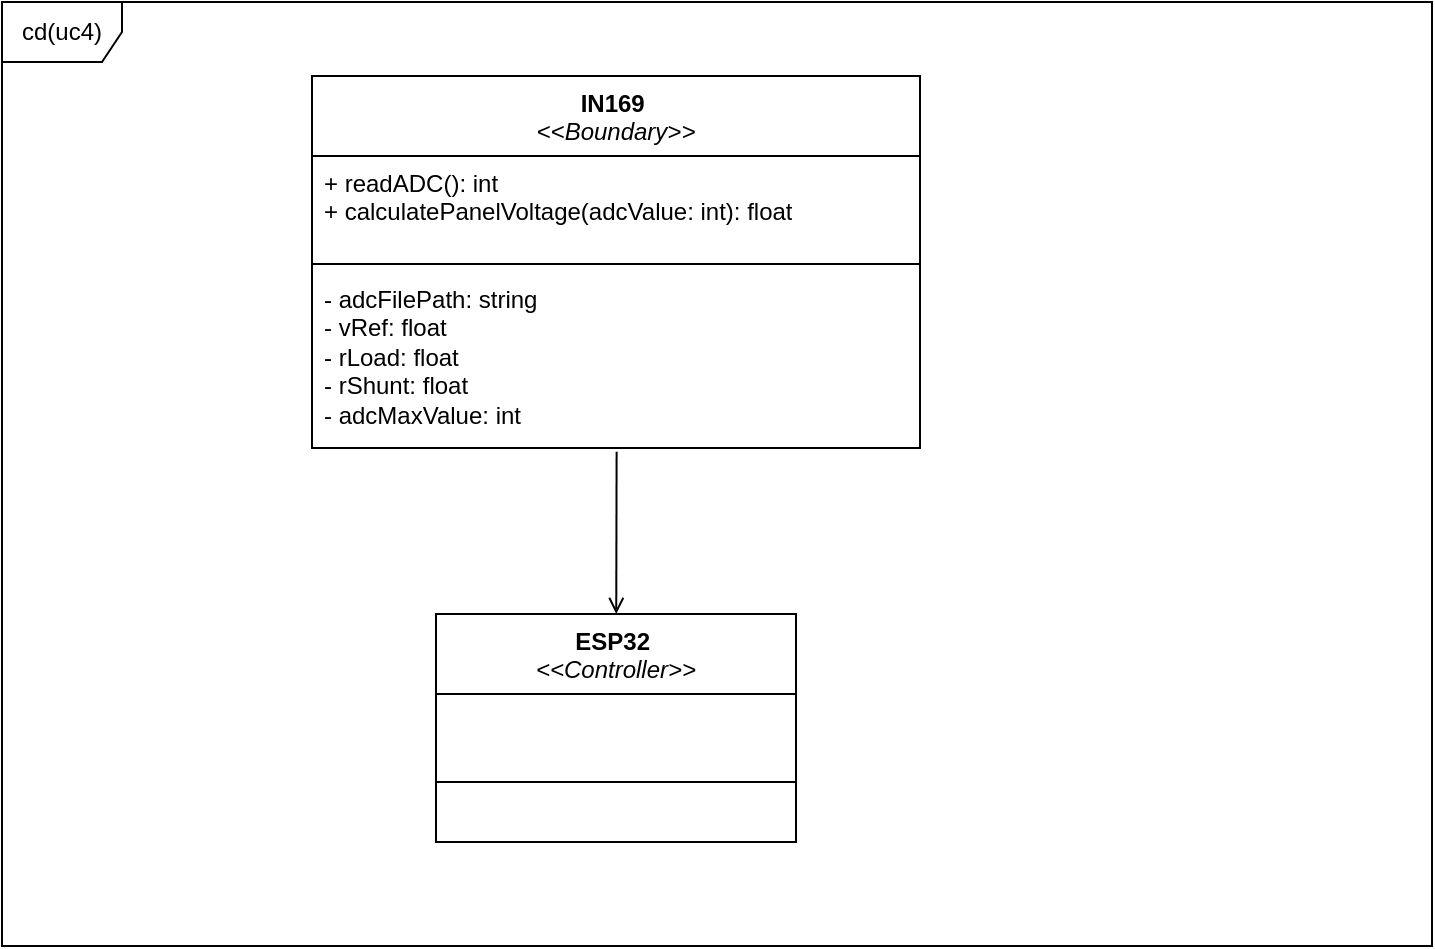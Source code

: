 <mxfile version="25.0.3">
  <diagram name="Side-1" id="9hc5P4DBmydVcyKna2XT">
    <mxGraphModel grid="0" page="1" gridSize="10" guides="1" tooltips="1" connect="1" arrows="1" fold="1" pageScale="1" pageWidth="827" pageHeight="1169" math="0" shadow="0">
      <root>
        <mxCell id="0" />
        <mxCell id="1" parent="0" />
        <mxCell id="9vNQ5XEZvdR33hgrqw1a-1" value="cd(uc4)" style="shape=umlFrame;whiteSpace=wrap;html=1;pointerEvents=0;" vertex="1" parent="1">
          <mxGeometry x="85" y="47" width="715" height="472" as="geometry" />
        </mxCell>
        <mxCell id="9vNQ5XEZvdR33hgrqw1a-10" value="IN169&amp;nbsp;&lt;br&gt;&lt;div&gt;&lt;span style=&quot;font-weight: normal;&quot;&gt;&lt;i&gt;&amp;lt;&amp;lt;Boundary&amp;gt;&amp;gt;&lt;/i&gt;&lt;/span&gt;&lt;/div&gt;" style="swimlane;fontStyle=1;align=center;verticalAlign=top;childLayout=stackLayout;horizontal=1;startSize=40;horizontalStack=0;resizeParent=1;resizeParentMax=0;resizeLast=0;collapsible=1;marginBottom=0;whiteSpace=wrap;html=1;" vertex="1" parent="1">
          <mxGeometry x="240" y="84" width="304" height="186" as="geometry" />
        </mxCell>
        <mxCell id="9vNQ5XEZvdR33hgrqw1a-11" value="+ readADC(): int&amp;nbsp;&lt;div&gt;+ calculatePanelVoltage(adcValue: int): float&lt;/div&gt;" style="text;strokeColor=none;fillColor=none;align=left;verticalAlign=top;spacingLeft=4;spacingRight=4;overflow=hidden;rotatable=0;points=[[0,0.5],[1,0.5]];portConstraint=eastwest;whiteSpace=wrap;html=1;" vertex="1" parent="9vNQ5XEZvdR33hgrqw1a-10">
          <mxGeometry y="40" width="304" height="50" as="geometry" />
        </mxCell>
        <mxCell id="9vNQ5XEZvdR33hgrqw1a-12" value="" style="line;strokeWidth=1;fillColor=none;align=left;verticalAlign=middle;spacingTop=-1;spacingLeft=3;spacingRight=3;rotatable=0;labelPosition=right;points=[];portConstraint=eastwest;strokeColor=inherit;" vertex="1" parent="9vNQ5XEZvdR33hgrqw1a-10">
          <mxGeometry y="90" width="304" height="8" as="geometry" />
        </mxCell>
        <mxCell id="9vNQ5XEZvdR33hgrqw1a-13" value="- adcFilePath: string&lt;br&gt;- vRef: float&lt;br&gt;- rLoad: float&lt;br&gt;- rShunt: float&lt;br&gt;- adcMaxValue: int" style="text;strokeColor=none;fillColor=none;align=left;verticalAlign=top;spacingLeft=4;spacingRight=4;overflow=hidden;rotatable=0;points=[[0,0.5],[1,0.5]];portConstraint=eastwest;whiteSpace=wrap;html=1;" vertex="1" parent="9vNQ5XEZvdR33hgrqw1a-10">
          <mxGeometry y="98" width="304" height="88" as="geometry" />
        </mxCell>
        <mxCell id="9vNQ5XEZvdR33hgrqw1a-14" value="ESP32&amp;nbsp;&lt;br&gt;&lt;div&gt;&lt;span style=&quot;font-weight: normal;&quot;&gt;&lt;i&gt;&amp;lt;&amp;lt;Controller&amp;gt;&amp;gt;&lt;/i&gt;&lt;/span&gt;&lt;/div&gt;" style="swimlane;fontStyle=1;align=center;verticalAlign=top;childLayout=stackLayout;horizontal=1;startSize=40;horizontalStack=0;resizeParent=1;resizeParentMax=0;resizeLast=0;collapsible=1;marginBottom=0;whiteSpace=wrap;html=1;" vertex="1" parent="1">
          <mxGeometry x="302" y="353" width="180" height="114" as="geometry" />
        </mxCell>
        <mxCell id="9vNQ5XEZvdR33hgrqw1a-15" value="&amp;nbsp;" style="text;strokeColor=none;fillColor=none;align=left;verticalAlign=top;spacingLeft=4;spacingRight=4;overflow=hidden;rotatable=0;points=[[0,0.5],[1,0.5]];portConstraint=eastwest;whiteSpace=wrap;html=1;" vertex="1" parent="9vNQ5XEZvdR33hgrqw1a-14">
          <mxGeometry y="40" width="180" height="40" as="geometry" />
        </mxCell>
        <mxCell id="9vNQ5XEZvdR33hgrqw1a-16" value="" style="line;strokeWidth=1;fillColor=none;align=left;verticalAlign=middle;spacingTop=-1;spacingLeft=3;spacingRight=3;rotatable=0;labelPosition=right;points=[];portConstraint=eastwest;strokeColor=inherit;" vertex="1" parent="9vNQ5XEZvdR33hgrqw1a-14">
          <mxGeometry y="80" width="180" height="8" as="geometry" />
        </mxCell>
        <mxCell id="9vNQ5XEZvdR33hgrqw1a-17" value="&amp;nbsp;" style="text;strokeColor=none;fillColor=none;align=left;verticalAlign=top;spacingLeft=4;spacingRight=4;overflow=hidden;rotatable=0;points=[[0,0.5],[1,0.5]];portConstraint=eastwest;whiteSpace=wrap;html=1;" vertex="1" parent="9vNQ5XEZvdR33hgrqw1a-14">
          <mxGeometry y="88" width="180" height="26" as="geometry" />
        </mxCell>
        <mxCell id="9vNQ5XEZvdR33hgrqw1a-19" value="" style="endArrow=open;html=1;rounded=0;endFill=0;exitX=0.501;exitY=1.021;exitDx=0;exitDy=0;exitPerimeter=0;" edge="1" parent="1" source="9vNQ5XEZvdR33hgrqw1a-13" target="9vNQ5XEZvdR33hgrqw1a-14">
          <mxGeometry width="50" height="50" relative="1" as="geometry">
            <mxPoint x="632" y="377" as="sourcePoint" />
            <mxPoint x="372" y="261" as="targetPoint" />
          </mxGeometry>
        </mxCell>
      </root>
    </mxGraphModel>
  </diagram>
</mxfile>
